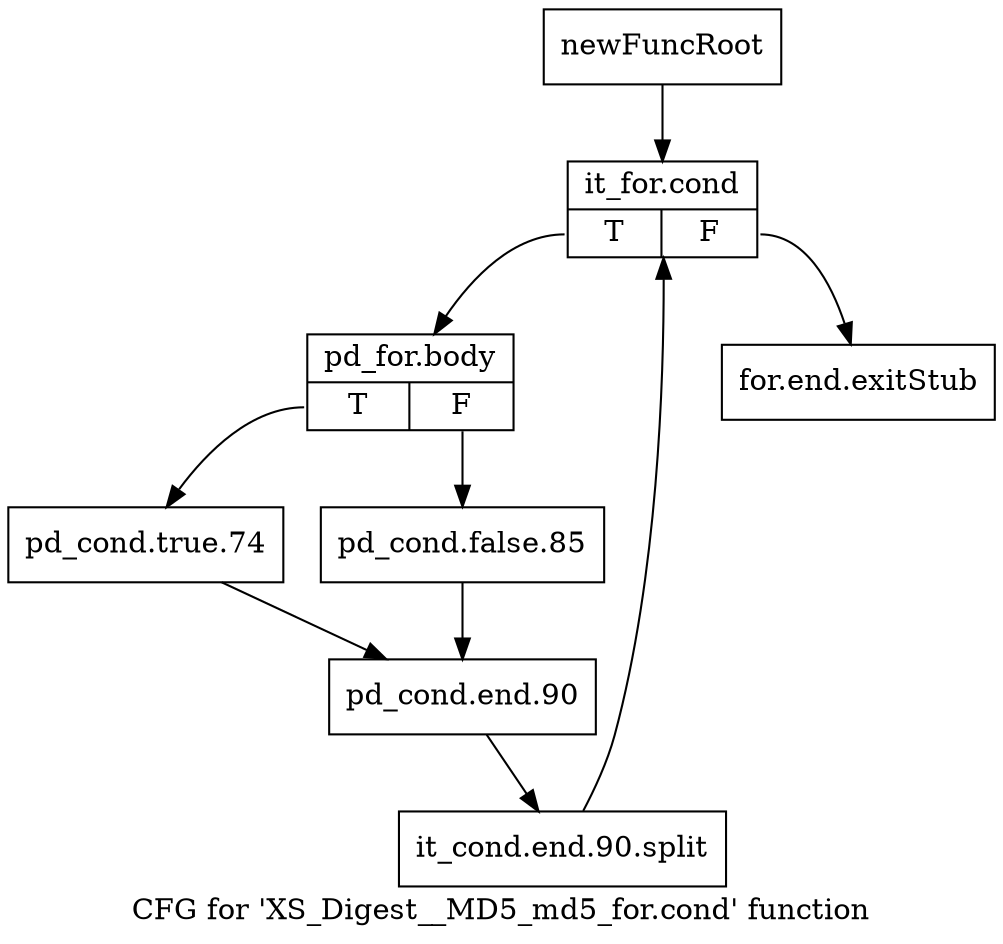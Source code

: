 digraph "CFG for 'XS_Digest__MD5_md5_for.cond' function" {
	label="CFG for 'XS_Digest__MD5_md5_for.cond' function";

	Node0x589fd20 [shape=record,label="{newFuncRoot}"];
	Node0x589fd20 -> Node0x589fdc0;
	Node0x589fd70 [shape=record,label="{for.end.exitStub}"];
	Node0x589fdc0 [shape=record,label="{it_for.cond|{<s0>T|<s1>F}}"];
	Node0x589fdc0:s0 -> Node0x589fe10;
	Node0x589fdc0:s1 -> Node0x589fd70;
	Node0x589fe10 [shape=record,label="{pd_for.body|{<s0>T|<s1>F}}"];
	Node0x589fe10:s0 -> Node0x589feb0;
	Node0x589fe10:s1 -> Node0x589fe60;
	Node0x589fe60 [shape=record,label="{pd_cond.false.85}"];
	Node0x589fe60 -> Node0x589ff00;
	Node0x589feb0 [shape=record,label="{pd_cond.true.74}"];
	Node0x589feb0 -> Node0x589ff00;
	Node0x589ff00 [shape=record,label="{pd_cond.end.90}"];
	Node0x589ff00 -> Node0x6bd4ac0;
	Node0x6bd4ac0 [shape=record,label="{it_cond.end.90.split}"];
	Node0x6bd4ac0 -> Node0x589fdc0;
}
